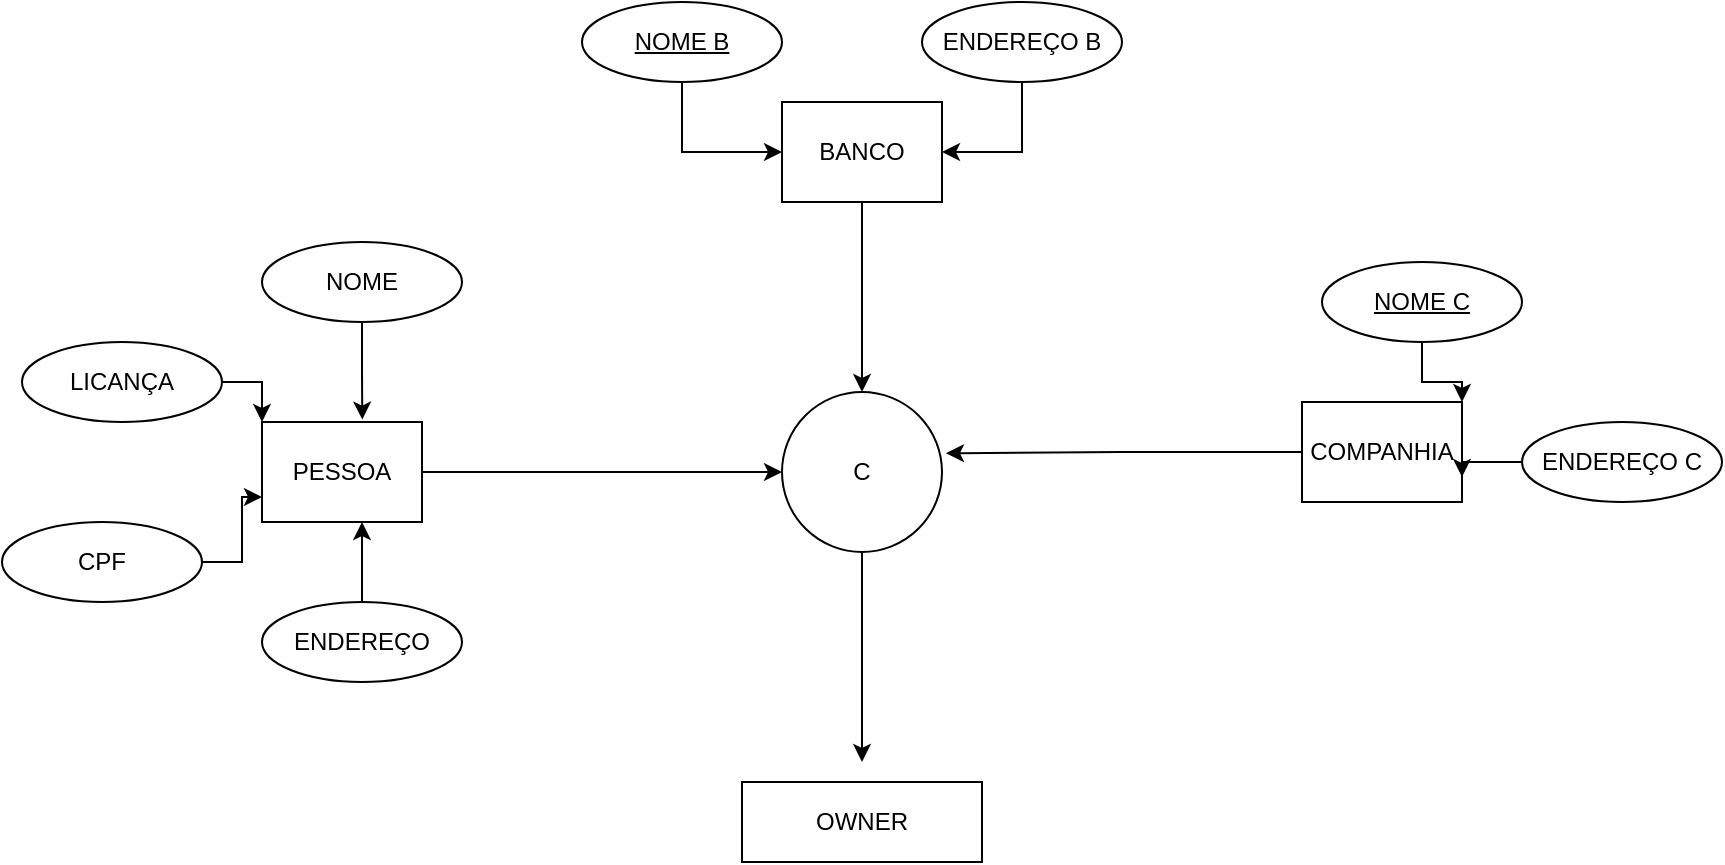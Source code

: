<mxfile version="24.8.3">
  <diagram name="Página-1" id="UDAUPAJnoTuEKnr8eUSj">
    <mxGraphModel dx="1877" dy="522" grid="1" gridSize="10" guides="1" tooltips="1" connect="1" arrows="1" fold="1" page="1" pageScale="1" pageWidth="827" pageHeight="1169" math="0" shadow="0">
      <root>
        <mxCell id="0" />
        <mxCell id="1" parent="0" />
        <mxCell id="RxCytUPtUsR6yUf8HZ7l-6" style="edgeStyle=orthogonalEdgeStyle;rounded=0;orthogonalLoop=1;jettySize=auto;html=1;entryX=0;entryY=0.5;entryDx=0;entryDy=0;" edge="1" parent="1" source="RxCytUPtUsR6yUf8HZ7l-1" target="RxCytUPtUsR6yUf8HZ7l-5">
          <mxGeometry relative="1" as="geometry" />
        </mxCell>
        <mxCell id="RxCytUPtUsR6yUf8HZ7l-1" value="&lt;font style=&quot;vertical-align: inherit;&quot;&gt;&lt;font style=&quot;vertical-align: inherit;&quot;&gt;PESSOA&lt;/font&gt;&lt;/font&gt;" style="rounded=0;whiteSpace=wrap;html=1;" vertex="1" parent="1">
          <mxGeometry x="80" y="220" width="80" height="50" as="geometry" />
        </mxCell>
        <mxCell id="RxCytUPtUsR6yUf8HZ7l-10" style="edgeStyle=orthogonalEdgeStyle;rounded=0;orthogonalLoop=1;jettySize=auto;html=1;" edge="1" parent="1" source="RxCytUPtUsR6yUf8HZ7l-2" target="RxCytUPtUsR6yUf8HZ7l-5">
          <mxGeometry relative="1" as="geometry" />
        </mxCell>
        <mxCell id="RxCytUPtUsR6yUf8HZ7l-2" value="&lt;font style=&quot;vertical-align: inherit;&quot;&gt;&lt;font style=&quot;vertical-align: inherit;&quot;&gt;&lt;font style=&quot;vertical-align: inherit;&quot;&gt;&lt;font style=&quot;vertical-align: inherit;&quot;&gt;BANCO&lt;/font&gt;&lt;/font&gt;&lt;/font&gt;&lt;/font&gt;" style="rounded=0;whiteSpace=wrap;html=1;" vertex="1" parent="1">
          <mxGeometry x="340" y="60" width="80" height="50" as="geometry" />
        </mxCell>
        <mxCell id="RxCytUPtUsR6yUf8HZ7l-3" value="&lt;font style=&quot;vertical-align: inherit;&quot;&gt;&lt;font style=&quot;vertical-align: inherit;&quot;&gt;&lt;font style=&quot;vertical-align: inherit;&quot;&gt;&lt;font style=&quot;vertical-align: inherit;&quot;&gt;COMPANHIA&lt;/font&gt;&lt;/font&gt;&lt;/font&gt;&lt;/font&gt;" style="rounded=0;whiteSpace=wrap;html=1;" vertex="1" parent="1">
          <mxGeometry x="600" y="210" width="80" height="50" as="geometry" />
        </mxCell>
        <mxCell id="RxCytUPtUsR6yUf8HZ7l-17" style="edgeStyle=orthogonalEdgeStyle;rounded=0;orthogonalLoop=1;jettySize=auto;html=1;" edge="1" parent="1" source="RxCytUPtUsR6yUf8HZ7l-5">
          <mxGeometry relative="1" as="geometry">
            <mxPoint x="380" y="390" as="targetPoint" />
          </mxGeometry>
        </mxCell>
        <mxCell id="RxCytUPtUsR6yUf8HZ7l-5" value="&lt;font style=&quot;vertical-align: inherit;&quot;&gt;&lt;font style=&quot;vertical-align: inherit;&quot;&gt;C&lt;/font&gt;&lt;/font&gt;" style="ellipse;whiteSpace=wrap;html=1;aspect=fixed;" vertex="1" parent="1">
          <mxGeometry x="340" y="205" width="80" height="80" as="geometry" />
        </mxCell>
        <mxCell id="RxCytUPtUsR6yUf8HZ7l-7" style="edgeStyle=orthogonalEdgeStyle;rounded=0;orthogonalLoop=1;jettySize=auto;html=1;entryX=1.025;entryY=0.383;entryDx=0;entryDy=0;entryPerimeter=0;" edge="1" parent="1" source="RxCytUPtUsR6yUf8HZ7l-3" target="RxCytUPtUsR6yUf8HZ7l-5">
          <mxGeometry relative="1" as="geometry" />
        </mxCell>
        <mxCell id="RxCytUPtUsR6yUf8HZ7l-11" value="&lt;font style=&quot;vertical-align: inherit;&quot;&gt;&lt;font style=&quot;vertical-align: inherit;&quot;&gt;OWNER&lt;/font&gt;&lt;/font&gt;" style="rounded=0;whiteSpace=wrap;html=1;" vertex="1" parent="1">
          <mxGeometry x="320" y="400" width="120" height="40" as="geometry" />
        </mxCell>
        <mxCell id="RxCytUPtUsR6yUf8HZ7l-34" style="edgeStyle=orthogonalEdgeStyle;rounded=0;orthogonalLoop=1;jettySize=auto;html=1;entryX=0.627;entryY=-0.024;entryDx=0;entryDy=0;entryPerimeter=0;" edge="1" parent="1" source="RxCytUPtUsR6yUf8HZ7l-28" target="RxCytUPtUsR6yUf8HZ7l-1">
          <mxGeometry relative="1" as="geometry">
            <mxPoint x="130" y="200" as="targetPoint" />
          </mxGeometry>
        </mxCell>
        <mxCell id="RxCytUPtUsR6yUf8HZ7l-28" value="&lt;font style=&quot;vertical-align: inherit;&quot;&gt;&lt;font style=&quot;vertical-align: inherit;&quot;&gt;NOME&lt;/font&gt;&lt;/font&gt;" style="ellipse;whiteSpace=wrap;html=1;align=center;" vertex="1" parent="1">
          <mxGeometry x="80" y="130" width="100" height="40" as="geometry" />
        </mxCell>
        <mxCell id="RxCytUPtUsR6yUf8HZ7l-29" value="&lt;font style=&quot;vertical-align: inherit;&quot;&gt;&lt;font style=&quot;vertical-align: inherit;&quot;&gt;ENDEREÇO&lt;/font&gt;&lt;/font&gt;" style="ellipse;whiteSpace=wrap;html=1;align=center;" vertex="1" parent="1">
          <mxGeometry x="80" y="310" width="100" height="40" as="geometry" />
        </mxCell>
        <mxCell id="RxCytUPtUsR6yUf8HZ7l-36" style="edgeStyle=orthogonalEdgeStyle;rounded=0;orthogonalLoop=1;jettySize=auto;html=1;entryX=0;entryY=0;entryDx=0;entryDy=0;" edge="1" parent="1" source="RxCytUPtUsR6yUf8HZ7l-30" target="RxCytUPtUsR6yUf8HZ7l-1">
          <mxGeometry relative="1" as="geometry" />
        </mxCell>
        <mxCell id="RxCytUPtUsR6yUf8HZ7l-30" value="&lt;font style=&quot;vertical-align: inherit;&quot;&gt;&lt;font style=&quot;vertical-align: inherit;&quot;&gt;LICANÇA&lt;/font&gt;&lt;/font&gt;" style="ellipse;whiteSpace=wrap;html=1;align=center;" vertex="1" parent="1">
          <mxGeometry x="-40" y="180" width="100" height="40" as="geometry" />
        </mxCell>
        <mxCell id="RxCytUPtUsR6yUf8HZ7l-37" style="edgeStyle=orthogonalEdgeStyle;rounded=0;orthogonalLoop=1;jettySize=auto;html=1;entryX=0;entryY=0.75;entryDx=0;entryDy=0;" edge="1" parent="1" source="RxCytUPtUsR6yUf8HZ7l-31" target="RxCytUPtUsR6yUf8HZ7l-1">
          <mxGeometry relative="1" as="geometry" />
        </mxCell>
        <mxCell id="RxCytUPtUsR6yUf8HZ7l-31" value="&lt;font style=&quot;vertical-align: inherit;&quot;&gt;&lt;font style=&quot;vertical-align: inherit;&quot;&gt;CPF&lt;/font&gt;&lt;/font&gt;" style="ellipse;whiteSpace=wrap;html=1;align=center;" vertex="1" parent="1">
          <mxGeometry x="-50" y="270" width="100" height="40" as="geometry" />
        </mxCell>
        <mxCell id="RxCytUPtUsR6yUf8HZ7l-33" style="edgeStyle=orthogonalEdgeStyle;rounded=0;orthogonalLoop=1;jettySize=auto;html=1;entryX=0.625;entryY=1;entryDx=0;entryDy=0;entryPerimeter=0;" edge="1" parent="1" source="RxCytUPtUsR6yUf8HZ7l-29" target="RxCytUPtUsR6yUf8HZ7l-1">
          <mxGeometry relative="1" as="geometry" />
        </mxCell>
        <mxCell id="RxCytUPtUsR6yUf8HZ7l-43" style="edgeStyle=orthogonalEdgeStyle;rounded=0;orthogonalLoop=1;jettySize=auto;html=1;entryX=1;entryY=0.5;entryDx=0;entryDy=0;" edge="1" parent="1" source="RxCytUPtUsR6yUf8HZ7l-39" target="RxCytUPtUsR6yUf8HZ7l-2">
          <mxGeometry relative="1" as="geometry" />
        </mxCell>
        <mxCell id="RxCytUPtUsR6yUf8HZ7l-39" value="&lt;font style=&quot;vertical-align: inherit;&quot;&gt;&lt;font style=&quot;vertical-align: inherit;&quot;&gt;&lt;font style=&quot;vertical-align: inherit;&quot;&gt;&lt;font style=&quot;vertical-align: inherit;&quot;&gt;&lt;font style=&quot;vertical-align: inherit;&quot;&gt;&lt;font style=&quot;vertical-align: inherit;&quot;&gt;ENDEREÇO B&lt;/font&gt;&lt;/font&gt;&lt;/font&gt;&lt;/font&gt;&lt;/font&gt;&lt;/font&gt;" style="ellipse;whiteSpace=wrap;html=1;align=center;" vertex="1" parent="1">
          <mxGeometry x="410" y="10" width="100" height="40" as="geometry" />
        </mxCell>
        <mxCell id="RxCytUPtUsR6yUf8HZ7l-45" style="edgeStyle=orthogonalEdgeStyle;rounded=0;orthogonalLoop=1;jettySize=auto;html=1;entryX=0;entryY=0.5;entryDx=0;entryDy=0;" edge="1" parent="1" source="RxCytUPtUsR6yUf8HZ7l-44" target="RxCytUPtUsR6yUf8HZ7l-2">
          <mxGeometry relative="1" as="geometry" />
        </mxCell>
        <mxCell id="RxCytUPtUsR6yUf8HZ7l-44" value="&lt;font style=&quot;vertical-align: inherit;&quot;&gt;&lt;font style=&quot;vertical-align: inherit;&quot;&gt;NOME B&lt;/font&gt;&lt;/font&gt;" style="ellipse;whiteSpace=wrap;html=1;align=center;fontStyle=4;" vertex="1" parent="1">
          <mxGeometry x="240" y="10" width="100" height="40" as="geometry" />
        </mxCell>
        <mxCell id="RxCytUPtUsR6yUf8HZ7l-51" style="edgeStyle=orthogonalEdgeStyle;rounded=0;orthogonalLoop=1;jettySize=auto;html=1;entryX=1;entryY=0.75;entryDx=0;entryDy=0;" edge="1" parent="1" source="RxCytUPtUsR6yUf8HZ7l-46" target="RxCytUPtUsR6yUf8HZ7l-3">
          <mxGeometry relative="1" as="geometry">
            <Array as="points">
              <mxPoint x="680" y="240" />
            </Array>
          </mxGeometry>
        </mxCell>
        <mxCell id="RxCytUPtUsR6yUf8HZ7l-46" value="&lt;font style=&quot;vertical-align: inherit;&quot;&gt;&lt;font style=&quot;vertical-align: inherit;&quot;&gt;ENDEREÇO C&lt;/font&gt;&lt;/font&gt;" style="ellipse;whiteSpace=wrap;html=1;align=center;" vertex="1" parent="1">
          <mxGeometry x="710" y="220" width="100" height="40" as="geometry" />
        </mxCell>
        <mxCell id="RxCytUPtUsR6yUf8HZ7l-48" style="edgeStyle=orthogonalEdgeStyle;rounded=0;orthogonalLoop=1;jettySize=auto;html=1;entryX=1;entryY=0;entryDx=0;entryDy=0;" edge="1" parent="1" source="RxCytUPtUsR6yUf8HZ7l-47" target="RxCytUPtUsR6yUf8HZ7l-3">
          <mxGeometry relative="1" as="geometry">
            <Array as="points">
              <mxPoint x="660" y="200" />
              <mxPoint x="680" y="200" />
            </Array>
          </mxGeometry>
        </mxCell>
        <mxCell id="RxCytUPtUsR6yUf8HZ7l-47" value="&lt;font style=&quot;vertical-align: inherit;&quot;&gt;&lt;font style=&quot;vertical-align: inherit;&quot;&gt;&lt;font style=&quot;vertical-align: inherit;&quot;&gt;&lt;font style=&quot;vertical-align: inherit;&quot;&gt;&lt;font style=&quot;vertical-align: inherit;&quot;&gt;&lt;font style=&quot;vertical-align: inherit;&quot;&gt;NOME C&lt;/font&gt;&lt;/font&gt;&lt;/font&gt;&lt;/font&gt;&lt;/font&gt;&lt;/font&gt;" style="ellipse;whiteSpace=wrap;html=1;align=center;fontStyle=4;" vertex="1" parent="1">
          <mxGeometry x="610" y="140" width="100" height="40" as="geometry" />
        </mxCell>
      </root>
    </mxGraphModel>
  </diagram>
</mxfile>
